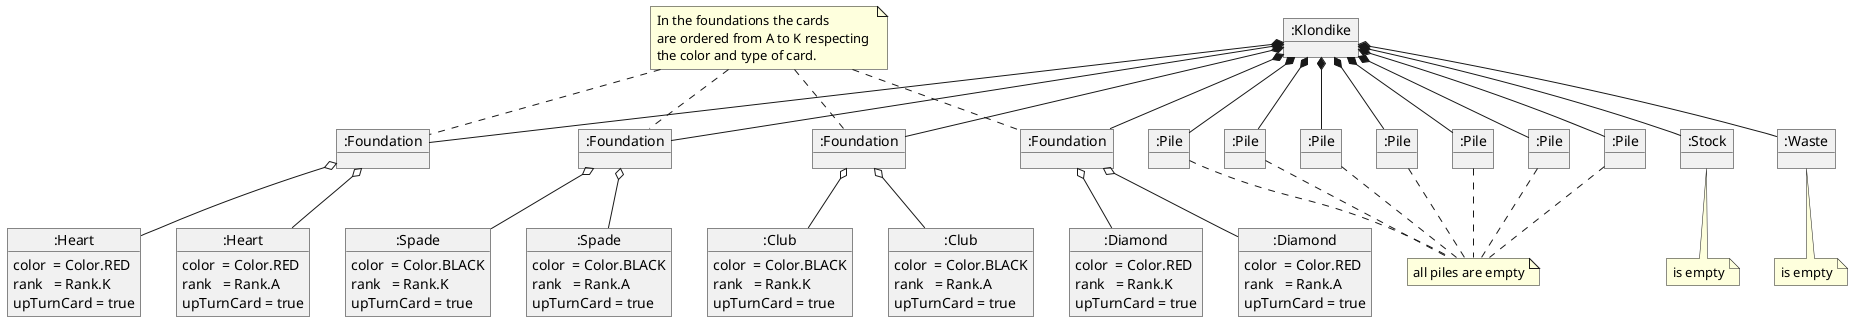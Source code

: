 @startuml
object ":Klondike" as klondike
object ":Stock" as stock
object ":Waste" as waste
object ":Foundation" as foundation1
object ":Foundation" as foundation2
object ":Foundation" as foundation3
object ":Foundation" as foundation4
object ":Pile" as pile1
object ":Pile" as pile2
object ":Pile" as pile3
object ":Pile" as pile4
object ":Pile" as pile5
object ":Pile" as pile6
object ":Pile" as pile7
object ":Diamond" as cardFoundationDiamondAce
object ":Diamond" as cardFoundationDiamondK
object ":Club" as cardFoundationClubAce
object ":Club" as cardFoundationClubK
object ":Spade" as cardFoundationSpadeAce
object ":Spade" as cardFoundationSpadeK
object ":Heart" as cardFoundationHeartAce
object ":Heart" as cardFoundationHeartK




'PILES'
note as piles
all piles are empty
end note

pile1 .. piles
pile2 .. piles
pile3 .. piles
pile4 .. piles
pile5 .. piles
pile6 .. piles
pile7 .. piles

'STOCK'
note as stockNote
is empty
end note

stock .. stockNote

'WASTE'
note as wasteNote
is empty
end note

waste .. wasteNote


'FOUNDATIONS'
note as foundationNote
In the foundations the cards 
are ordered from A to K respecting 
the color and type of card.
end note

foundation1 .up. foundationNote
foundation2 .up. foundationNote
foundation3 .up. foundationNote
foundation4 .up. foundationNote

'FOUNDATION 1'

cardFoundationDiamondAce : color  = Color.RED
cardFoundationDiamondAce : rank   = Rank.A
cardFoundationDiamondAce : upTurnCard = true

cardFoundationDiamondK : color  = Color.RED
cardFoundationDiamondK : rank   = Rank.K
cardFoundationDiamondK : upTurnCard = true

foundation1 o-- cardFoundationDiamondAce
foundation1 o-- cardFoundationDiamondK

'FOUNDATION 2'

cardFoundationHeartAce : color  = Color.RED
cardFoundationHeartAce : rank   = Rank.A
cardFoundationHeartAce : upTurnCard = true

cardFoundationHeartK : color  = Color.RED
cardFoundationHeartK : rank   = Rank.K
cardFoundationHeartK : upTurnCard = true

foundation2 o-- cardFoundationHeartAce
foundation2 o-- cardFoundationHeartK

'FOUNDATION 3'

cardFoundationSpadeAce : color  = Color.BLACK
cardFoundationSpadeAce : rank   = Rank.A
cardFoundationSpadeAce : upTurnCard = true

cardFoundationSpadeK : color  = Color.BLACK
cardFoundationSpadeK : rank   = Rank.K
cardFoundationSpadeK : upTurnCard = true

foundation3 o-- cardFoundationSpadeAce
foundation3 o-- cardFoundationSpadeK

'FOUNDATION 4'

cardFoundationClubAce : color  = Color.BLACK
cardFoundationClubAce : rank   = Rank.A
cardFoundationClubAce : upTurnCard = true

cardFoundationClubK : color  = Color.BLACK
cardFoundationClubK : rank   = Rank.K
cardFoundationClubK : upTurnCard = true

foundation4 o-- cardFoundationClubAce
foundation4 o-- cardFoundationClubK

'KLONDIKE'

klondike *-- stock
klondike *-- waste

klondike *-- foundation1
klondike *-- foundation2
klondike *-- foundation3
klondike *-- foundation4

klondike *-- pile1
klondike *-- pile2
klondike *-- pile3
klondike *-- pile4
klondike *-- pile5
klondike *-- pile6
klondike *-- pile7

@enduml